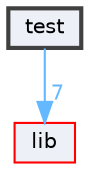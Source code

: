digraph "test"
{
 // LATEX_PDF_SIZE
  bgcolor="transparent";
  edge [fontname=Helvetica,fontsize=10,labelfontname=Helvetica,labelfontsize=10];
  node [fontname=Helvetica,fontsize=10,shape=box,height=0.2,width=0.4];
  compound=true
  dir_13e138d54eb8818da29c3992edef070a [label="test", fillcolor="#edf0f7", color="grey25", style="filled,bold", URL="dir_13e138d54eb8818da29c3992edef070a.html",tooltip=""];
  dir_97aefd0d527b934f1d99a682da8fe6a9 [label="lib", fillcolor="#edf0f7", color="red", style="filled", URL="dir_97aefd0d527b934f1d99a682da8fe6a9.html",tooltip=""];
  dir_13e138d54eb8818da29c3992edef070a->dir_97aefd0d527b934f1d99a682da8fe6a9 [headlabel="7", labeldistance=1.5 headhref="dir_000006_000004.html" href="dir_000006_000004.html" color="steelblue1" fontcolor="steelblue1"];
}
